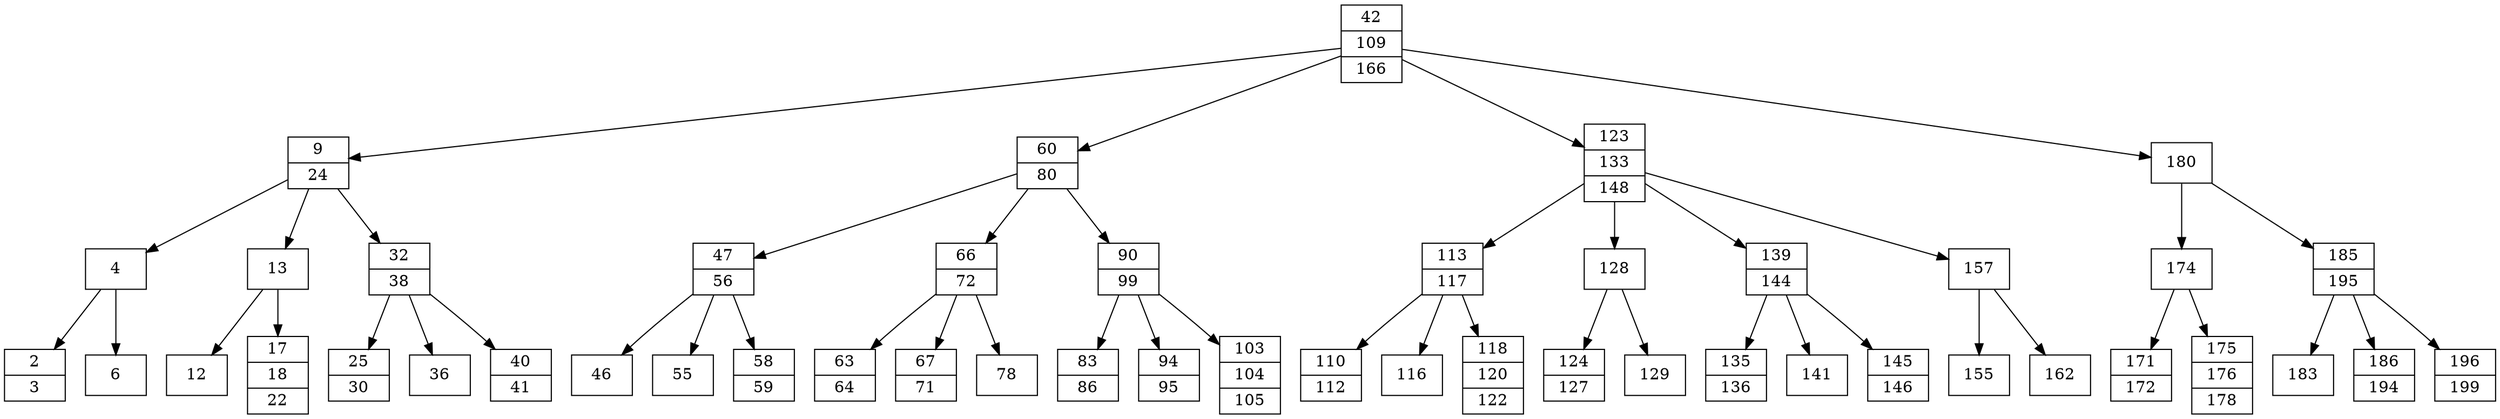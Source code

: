 digraph {
    node [shape = record];
    1442407170 [label="{42|109|166}"]
    1028566121 [label="{9|24}"]
    1118140819 [label="{4}"]
    1975012498 [label="{2|3}"]
    1808253012 [label="{6}"]
    589431969 [label="{13}"]
    1252169911 [label="{12}"]
    2101973421 [label="{17|18|22}"]
    685325104 [label="{32|38}"]
    460141958 [label="{25|30}"]
    1163157884 [label="{36}"]
    1956725890 [label="{40|41}"]
    356573597 [label="{60|80}"]
    1735600054 [label="{47|56}"]
    21685669 [label="{46}"]
    2133927002 [label="{55}"]
    1836019240 [label="{58|59}"]
    325040804 [label="{66|72}"]
    1173230247 [label="{63|64}"]
    856419764 [label="{67|71}"]
    621009875 [label="{78}"]
    1265094477 [label="{90|99}"]
    2125039532 [label="{83|86}"]
    312714112 [label="{94|95}"]
    692404036 [label="{103|104|105}"]
    1554874502 [label="{123|133|148}"]
    1846274136 [label="{113|117}"]
    1639705018 [label="{110|112}"]
    1627674070 [label="{116}"]
    1360875712 [label="{118|120|122}"]
    1625635731 [label="{128}"]
    1580066828 [label="{124|127}"]
    491044090 [label="{129}"]
    644117698 [label="{139|144}"]
    1872034366 [label="{135|136}"]
    1581781576 [label="{141}"]
    1725154839 [label="{145|146}"]
    1670675563 [label="{157}"]
    723074861 [label="{155}"]
    895328852 [label="{162}"]
    1304836502 [label="{180}"]
    225534817 [label="{174}"]
    1878246837 [label="{171|172}"]
    929338653 [label="{175|176|178}"]
    1259475182 [label="{185|195}"]
    1300109446 [label="{183}"]
    1020371697 [label="{186|194}"]
    789451787 [label="{196|199}"]
    1442407170 -> 1028566121;
    1028566121 -> 1118140819;
    1118140819 -> 1975012498;
    1118140819 -> 1808253012;
    1028566121 -> 589431969;
    589431969 -> 1252169911;
    589431969 -> 2101973421;
    1028566121 -> 685325104;
    685325104 -> 460141958;
    685325104 -> 1163157884;
    685325104 -> 1956725890;
    1442407170 -> 356573597;
    356573597 -> 1735600054;
    1735600054 -> 21685669;
    1735600054 -> 2133927002;
    1735600054 -> 1836019240;
    356573597 -> 325040804;
    325040804 -> 1173230247;
    325040804 -> 856419764;
    325040804 -> 621009875;
    356573597 -> 1265094477;
    1265094477 -> 2125039532;
    1265094477 -> 312714112;
    1265094477 -> 692404036;
    1442407170 -> 1554874502;
    1554874502 -> 1846274136;
    1846274136 -> 1639705018;
    1846274136 -> 1627674070;
    1846274136 -> 1360875712;
    1554874502 -> 1625635731;
    1625635731 -> 1580066828;
    1625635731 -> 491044090;
    1554874502 -> 644117698;
    644117698 -> 1872034366;
    644117698 -> 1581781576;
    644117698 -> 1725154839;
    1554874502 -> 1670675563;
    1670675563 -> 723074861;
    1670675563 -> 895328852;
    1442407170 -> 1304836502;
    1304836502 -> 225534817;
    225534817 -> 1878246837;
    225534817 -> 929338653;
    1304836502 -> 1259475182;
    1259475182 -> 1300109446;
    1259475182 -> 1020371697;
    1259475182 -> 789451787;
}
